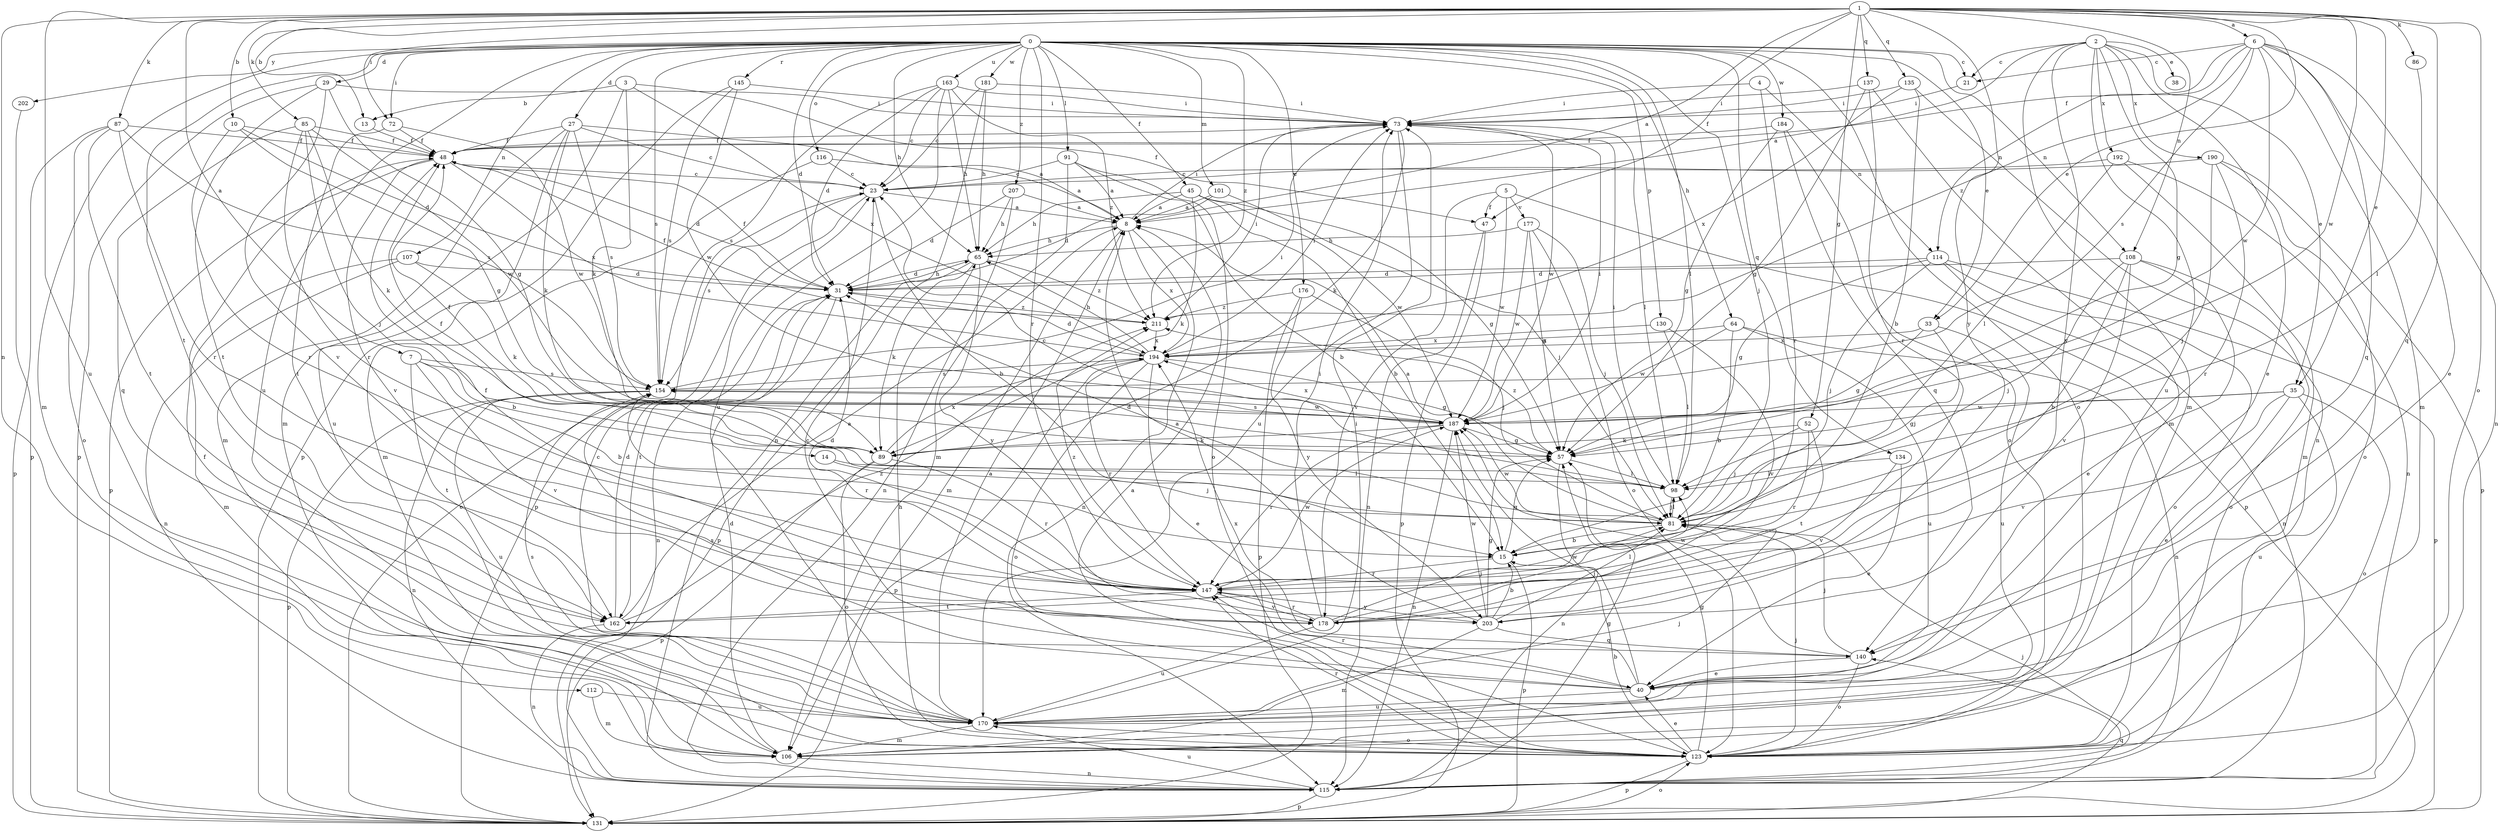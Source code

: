 strict digraph  {
0;
1;
2;
3;
4;
5;
6;
7;
8;
10;
13;
14;
15;
21;
23;
27;
29;
31;
33;
35;
38;
40;
45;
47;
48;
52;
57;
64;
65;
72;
73;
81;
85;
86;
87;
89;
91;
98;
101;
106;
107;
108;
112;
114;
115;
116;
123;
130;
131;
134;
135;
137;
140;
145;
147;
154;
162;
163;
170;
176;
177;
178;
181;
184;
187;
190;
192;
194;
202;
203;
207;
211;
0 -> 21  [label=c];
0 -> 27  [label=d];
0 -> 29  [label=d];
0 -> 31  [label=d];
0 -> 33  [label=e];
0 -> 45  [label=f];
0 -> 64  [label=h];
0 -> 65  [label=h];
0 -> 72  [label=i];
0 -> 81  [label=j];
0 -> 91  [label=l];
0 -> 98  [label=l];
0 -> 101  [label=m];
0 -> 106  [label=m];
0 -> 107  [label=n];
0 -> 108  [label=n];
0 -> 116  [label=o];
0 -> 123  [label=o];
0 -> 130  [label=p];
0 -> 134  [label=q];
0 -> 145  [label=r];
0 -> 147  [label=r];
0 -> 154  [label=s];
0 -> 162  [label=t];
0 -> 163  [label=u];
0 -> 170  [label=u];
0 -> 176  [label=v];
0 -> 181  [label=w];
0 -> 184  [label=w];
0 -> 202  [label=y];
0 -> 207  [label=z];
0 -> 211  [label=z];
1 -> 6  [label=a];
1 -> 7  [label=a];
1 -> 8  [label=a];
1 -> 10  [label=b];
1 -> 13  [label=b];
1 -> 33  [label=e];
1 -> 35  [label=e];
1 -> 47  [label=f];
1 -> 52  [label=g];
1 -> 72  [label=i];
1 -> 85  [label=k];
1 -> 86  [label=k];
1 -> 87  [label=k];
1 -> 108  [label=n];
1 -> 112  [label=n];
1 -> 123  [label=o];
1 -> 135  [label=q];
1 -> 137  [label=q];
1 -> 140  [label=q];
1 -> 170  [label=u];
1 -> 187  [label=w];
1 -> 203  [label=y];
2 -> 8  [label=a];
2 -> 21  [label=c];
2 -> 35  [label=e];
2 -> 38  [label=e];
2 -> 40  [label=e];
2 -> 57  [label=g];
2 -> 106  [label=m];
2 -> 170  [label=u];
2 -> 190  [label=x];
2 -> 192  [label=x];
2 -> 203  [label=y];
3 -> 13  [label=b];
3 -> 47  [label=f];
3 -> 89  [label=k];
3 -> 106  [label=m];
3 -> 194  [label=x];
4 -> 73  [label=i];
4 -> 114  [label=n];
4 -> 147  [label=r];
5 -> 47  [label=f];
5 -> 131  [label=p];
5 -> 177  [label=v];
5 -> 178  [label=v];
5 -> 187  [label=w];
6 -> 21  [label=c];
6 -> 40  [label=e];
6 -> 48  [label=f];
6 -> 106  [label=m];
6 -> 114  [label=n];
6 -> 115  [label=n];
6 -> 140  [label=q];
6 -> 154  [label=s];
6 -> 187  [label=w];
6 -> 211  [label=z];
7 -> 14  [label=b];
7 -> 15  [label=b];
7 -> 154  [label=s];
7 -> 162  [label=t];
7 -> 178  [label=v];
8 -> 65  [label=h];
8 -> 73  [label=i];
8 -> 106  [label=m];
8 -> 115  [label=n];
8 -> 194  [label=x];
10 -> 31  [label=d];
10 -> 48  [label=f];
10 -> 57  [label=g];
10 -> 147  [label=r];
13 -> 48  [label=f];
14 -> 81  [label=j];
14 -> 98  [label=l];
15 -> 57  [label=g];
15 -> 131  [label=p];
15 -> 147  [label=r];
21 -> 73  [label=i];
23 -> 8  [label=a];
23 -> 15  [label=b];
23 -> 131  [label=p];
23 -> 154  [label=s];
27 -> 8  [label=a];
27 -> 23  [label=c];
27 -> 48  [label=f];
27 -> 89  [label=k];
27 -> 106  [label=m];
27 -> 154  [label=s];
27 -> 170  [label=u];
29 -> 57  [label=g];
29 -> 73  [label=i];
29 -> 131  [label=p];
29 -> 162  [label=t];
29 -> 178  [label=v];
31 -> 48  [label=f];
31 -> 65  [label=h];
31 -> 115  [label=n];
31 -> 162  [label=t];
31 -> 211  [label=z];
33 -> 57  [label=g];
33 -> 81  [label=j];
33 -> 170  [label=u];
33 -> 194  [label=x];
35 -> 40  [label=e];
35 -> 57  [label=g];
35 -> 123  [label=o];
35 -> 170  [label=u];
35 -> 178  [label=v];
35 -> 187  [label=w];
40 -> 23  [label=c];
40 -> 147  [label=r];
40 -> 154  [label=s];
40 -> 170  [label=u];
40 -> 187  [label=w];
40 -> 194  [label=x];
45 -> 8  [label=a];
45 -> 15  [label=b];
45 -> 57  [label=g];
45 -> 65  [label=h];
45 -> 89  [label=k];
45 -> 187  [label=w];
47 -> 115  [label=n];
47 -> 131  [label=p];
48 -> 23  [label=c];
48 -> 31  [label=d];
48 -> 131  [label=p];
48 -> 178  [label=v];
48 -> 194  [label=x];
52 -> 81  [label=j];
52 -> 89  [label=k];
52 -> 147  [label=r];
52 -> 162  [label=t];
57 -> 98  [label=l];
57 -> 115  [label=n];
57 -> 211  [label=z];
64 -> 15  [label=b];
64 -> 115  [label=n];
64 -> 170  [label=u];
64 -> 187  [label=w];
64 -> 194  [label=x];
65 -> 31  [label=d];
65 -> 89  [label=k];
65 -> 131  [label=p];
65 -> 203  [label=y];
65 -> 211  [label=z];
72 -> 48  [label=f];
72 -> 162  [label=t];
72 -> 187  [label=w];
73 -> 48  [label=f];
73 -> 89  [label=k];
73 -> 98  [label=l];
73 -> 170  [label=u];
73 -> 187  [label=w];
81 -> 8  [label=a];
81 -> 15  [label=b];
81 -> 31  [label=d];
81 -> 98  [label=l];
81 -> 187  [label=w];
85 -> 48  [label=f];
85 -> 81  [label=j];
85 -> 89  [label=k];
85 -> 140  [label=q];
85 -> 147  [label=r];
85 -> 187  [label=w];
86 -> 98  [label=l];
87 -> 48  [label=f];
87 -> 123  [label=o];
87 -> 131  [label=p];
87 -> 147  [label=r];
87 -> 154  [label=s];
87 -> 162  [label=t];
89 -> 48  [label=f];
89 -> 123  [label=o];
89 -> 131  [label=p];
89 -> 147  [label=r];
89 -> 194  [label=x];
91 -> 8  [label=a];
91 -> 15  [label=b];
91 -> 23  [label=c];
91 -> 106  [label=m];
91 -> 123  [label=o];
98 -> 23  [label=c];
98 -> 48  [label=f];
98 -> 73  [label=i];
98 -> 81  [label=j];
101 -> 8  [label=a];
101 -> 31  [label=d];
101 -> 81  [label=j];
106 -> 31  [label=d];
106 -> 115  [label=n];
107 -> 31  [label=d];
107 -> 89  [label=k];
107 -> 106  [label=m];
107 -> 115  [label=n];
108 -> 15  [label=b];
108 -> 31  [label=d];
108 -> 40  [label=e];
108 -> 81  [label=j];
108 -> 123  [label=o];
108 -> 178  [label=v];
112 -> 106  [label=m];
112 -> 170  [label=u];
114 -> 31  [label=d];
114 -> 57  [label=g];
114 -> 81  [label=j];
114 -> 115  [label=n];
114 -> 123  [label=o];
114 -> 131  [label=p];
115 -> 57  [label=g];
115 -> 81  [label=j];
115 -> 131  [label=p];
115 -> 170  [label=u];
116 -> 8  [label=a];
116 -> 23  [label=c];
116 -> 106  [label=m];
123 -> 8  [label=a];
123 -> 15  [label=b];
123 -> 40  [label=e];
123 -> 48  [label=f];
123 -> 57  [label=g];
123 -> 65  [label=h];
123 -> 81  [label=j];
123 -> 131  [label=p];
123 -> 147  [label=r];
130 -> 98  [label=l];
130 -> 178  [label=v];
130 -> 194  [label=x];
131 -> 23  [label=c];
131 -> 123  [label=o];
131 -> 140  [label=q];
134 -> 40  [label=e];
134 -> 98  [label=l];
134 -> 178  [label=v];
135 -> 15  [label=b];
135 -> 73  [label=i];
135 -> 115  [label=n];
135 -> 194  [label=x];
137 -> 57  [label=g];
137 -> 73  [label=i];
137 -> 106  [label=m];
137 -> 147  [label=r];
140 -> 40  [label=e];
140 -> 81  [label=j];
140 -> 123  [label=o];
140 -> 187  [label=w];
145 -> 73  [label=i];
145 -> 131  [label=p];
145 -> 154  [label=s];
145 -> 187  [label=w];
147 -> 31  [label=d];
147 -> 162  [label=t];
147 -> 178  [label=v];
147 -> 187  [label=w];
147 -> 203  [label=y];
147 -> 211  [label=z];
154 -> 73  [label=i];
154 -> 115  [label=n];
154 -> 131  [label=p];
154 -> 147  [label=r];
154 -> 170  [label=u];
154 -> 187  [label=w];
162 -> 8  [label=a];
162 -> 31  [label=d];
162 -> 115  [label=n];
162 -> 211  [label=z];
163 -> 23  [label=c];
163 -> 31  [label=d];
163 -> 65  [label=h];
163 -> 73  [label=i];
163 -> 154  [label=s];
163 -> 170  [label=u];
163 -> 211  [label=z];
170 -> 8  [label=a];
170 -> 23  [label=c];
170 -> 73  [label=i];
170 -> 81  [label=j];
170 -> 106  [label=m];
170 -> 123  [label=o];
170 -> 154  [label=s];
176 -> 81  [label=j];
176 -> 131  [label=p];
176 -> 203  [label=y];
176 -> 211  [label=z];
177 -> 57  [label=g];
177 -> 65  [label=h];
177 -> 81  [label=j];
177 -> 123  [label=o];
177 -> 187  [label=w];
178 -> 48  [label=f];
178 -> 73  [label=i];
178 -> 81  [label=j];
178 -> 98  [label=l];
178 -> 147  [label=r];
178 -> 170  [label=u];
181 -> 23  [label=c];
181 -> 65  [label=h];
181 -> 73  [label=i];
181 -> 115  [label=n];
184 -> 48  [label=f];
184 -> 57  [label=g];
184 -> 123  [label=o];
184 -> 140  [label=q];
187 -> 57  [label=g];
187 -> 73  [label=i];
187 -> 89  [label=k];
187 -> 115  [label=n];
187 -> 147  [label=r];
187 -> 154  [label=s];
187 -> 194  [label=x];
190 -> 23  [label=c];
190 -> 81  [label=j];
190 -> 123  [label=o];
190 -> 131  [label=p];
190 -> 147  [label=r];
192 -> 23  [label=c];
192 -> 98  [label=l];
192 -> 106  [label=m];
192 -> 115  [label=n];
194 -> 31  [label=d];
194 -> 40  [label=e];
194 -> 57  [label=g];
194 -> 65  [label=h];
194 -> 73  [label=i];
194 -> 123  [label=o];
194 -> 131  [label=p];
194 -> 147  [label=r];
194 -> 154  [label=s];
202 -> 131  [label=p];
203 -> 8  [label=a];
203 -> 15  [label=b];
203 -> 57  [label=g];
203 -> 81  [label=j];
203 -> 106  [label=m];
203 -> 140  [label=q];
203 -> 187  [label=w];
207 -> 8  [label=a];
207 -> 31  [label=d];
207 -> 65  [label=h];
207 -> 115  [label=n];
211 -> 48  [label=f];
211 -> 73  [label=i];
211 -> 194  [label=x];
}
